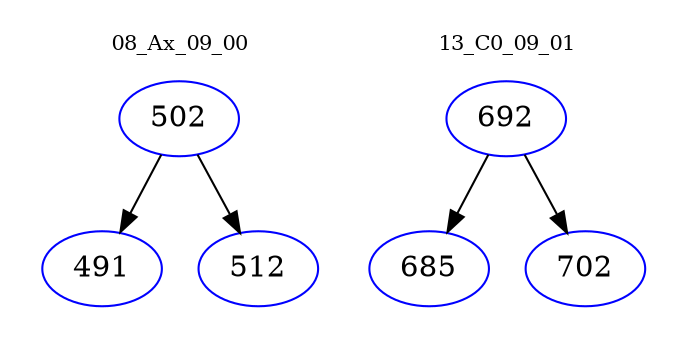 digraph{
subgraph cluster_0 {
color = white
label = "08_Ax_09_00";
fontsize=10;
T0_502 [label="502", color="blue"]
T0_502 -> T0_491 [color="black"]
T0_491 [label="491", color="blue"]
T0_502 -> T0_512 [color="black"]
T0_512 [label="512", color="blue"]
}
subgraph cluster_1 {
color = white
label = "13_C0_09_01";
fontsize=10;
T1_692 [label="692", color="blue"]
T1_692 -> T1_685 [color="black"]
T1_685 [label="685", color="blue"]
T1_692 -> T1_702 [color="black"]
T1_702 [label="702", color="blue"]
}
}
